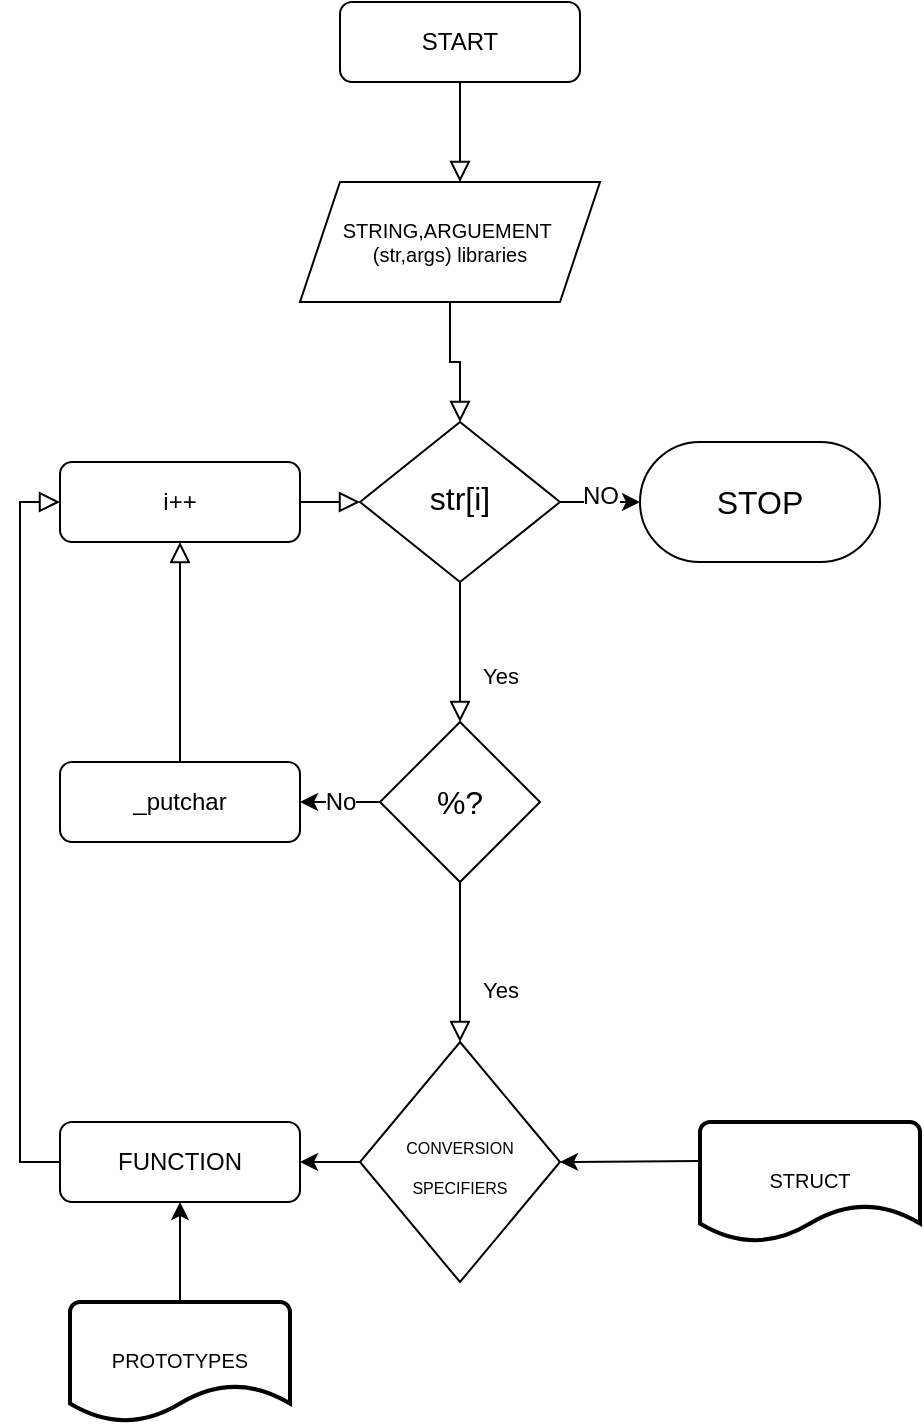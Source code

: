 <mxfile version="19.0.3" type="device"><diagram id="C5RBs43oDa-KdzZeNtuy" name="Page-1"><mxGraphModel dx="1560" dy="2417" grid="1" gridSize="10" guides="1" tooltips="1" connect="1" arrows="1" fold="1" page="1" pageScale="1" pageWidth="827" pageHeight="1169" math="0" shadow="0"><root><mxCell id="WIyWlLk6GJQsqaUBKTNV-0"/><mxCell id="WIyWlLk6GJQsqaUBKTNV-1" parent="WIyWlLk6GJQsqaUBKTNV-0"/><mxCell id="WIyWlLk6GJQsqaUBKTNV-2" value="" style="rounded=0;html=1;jettySize=auto;orthogonalLoop=1;fontSize=11;endArrow=block;endFill=0;endSize=8;strokeWidth=1;shadow=0;labelBackgroundColor=none;edgeStyle=orthogonalEdgeStyle;" parent="WIyWlLk6GJQsqaUBKTNV-1" source="WIyWlLk6GJQsqaUBKTNV-3" edge="1"><mxGeometry relative="1" as="geometry"><mxPoint x="220" y="170" as="targetPoint"/></mxGeometry></mxCell><mxCell id="WIyWlLk6GJQsqaUBKTNV-3" value="START" style="rounded=1;whiteSpace=wrap;html=1;fontSize=12;glass=0;strokeWidth=1;shadow=0;" parent="WIyWlLk6GJQsqaUBKTNV-1" vertex="1"><mxGeometry x="160" y="80" width="120" height="40" as="geometry"/></mxCell><mxCell id="WIyWlLk6GJQsqaUBKTNV-4" value="&lt;br&gt;" style="rounded=0;html=1;jettySize=auto;orthogonalLoop=1;fontSize=11;endArrow=block;endFill=0;endSize=8;strokeWidth=1;shadow=0;labelBackgroundColor=none;edgeStyle=orthogonalEdgeStyle;exitX=0.5;exitY=1;exitDx=0;exitDy=0;" parent="WIyWlLk6GJQsqaUBKTNV-1" source="aKGIsJhgaCsOidfjvKLr-0" target="WIyWlLk6GJQsqaUBKTNV-10" edge="1"><mxGeometry y="20" relative="1" as="geometry"><mxPoint as="offset"/><mxPoint x="220" y="250" as="sourcePoint"/></mxGeometry></mxCell><mxCell id="WIyWlLk6GJQsqaUBKTNV-8" value="Yes" style="rounded=0;html=1;jettySize=auto;orthogonalLoop=1;fontSize=11;endArrow=block;endFill=0;endSize=8;strokeWidth=1;shadow=0;labelBackgroundColor=none;edgeStyle=orthogonalEdgeStyle;" parent="WIyWlLk6GJQsqaUBKTNV-1" source="WIyWlLk6GJQsqaUBKTNV-10" target="aKGIsJhgaCsOidfjvKLr-5" edge="1"><mxGeometry x="0.333" y="20" relative="1" as="geometry"><mxPoint as="offset"/><mxPoint x="220" y="430" as="targetPoint"/></mxGeometry></mxCell><mxCell id="WIyWlLk6GJQsqaUBKTNV-9" value="" style="edgeStyle=orthogonalEdgeStyle;rounded=0;html=1;jettySize=auto;orthogonalLoop=1;fontSize=11;endArrow=block;endFill=0;endSize=8;strokeWidth=1;shadow=0;labelBackgroundColor=none;exitX=1;exitY=0.5;exitDx=0;exitDy=0;entryX=0;entryY=0.5;entryDx=0;entryDy=0;" parent="WIyWlLk6GJQsqaUBKTNV-1" source="WIyWlLk6GJQsqaUBKTNV-12" target="WIyWlLk6GJQsqaUBKTNV-10" edge="1"><mxGeometry y="10" relative="1" as="geometry"><mxPoint as="offset"/></mxGeometry></mxCell><mxCell id="WIyWlLk6GJQsqaUBKTNV-10" value="&lt;font style=&quot;font-size: 16px;&quot;&gt;str[i]&lt;/font&gt;" style="rhombus;whiteSpace=wrap;html=1;shadow=0;fontFamily=Helvetica;fontSize=12;align=center;strokeWidth=1;spacing=6;spacingTop=-4;" parent="WIyWlLk6GJQsqaUBKTNV-1" vertex="1"><mxGeometry x="170" y="290" width="100" height="80" as="geometry"/></mxCell><mxCell id="WIyWlLk6GJQsqaUBKTNV-12" value="i++" style="rounded=1;whiteSpace=wrap;html=1;fontSize=12;glass=0;strokeWidth=1;shadow=0;" parent="WIyWlLk6GJQsqaUBKTNV-1" vertex="1"><mxGeometry x="20" y="310" width="120" height="40" as="geometry"/></mxCell><mxCell id="aKGIsJhgaCsOidfjvKLr-0" value="&lt;div style=&quot;font-size: 10px;&quot;&gt;&lt;span style=&quot;background-color: initial;&quot;&gt;&lt;font style=&quot;font-size: 10px;&quot;&gt;STRING,ARGUEMENT&amp;nbsp;&lt;/font&gt;&lt;/span&gt;&lt;/div&gt;&lt;div style=&quot;font-size: 10px;&quot;&gt;&lt;font style=&quot;font-size: 10px;&quot;&gt;&lt;span style=&quot;background-color: initial;&quot;&gt;(str,args)&amp;nbsp;&lt;/span&gt;&lt;span style=&quot;background-color: initial;&quot;&gt;libraries&lt;/span&gt;&lt;/font&gt;&lt;/div&gt;" style="shape=parallelogram;perimeter=parallelogramPerimeter;whiteSpace=wrap;html=1;fixedSize=1;align=center;" vertex="1" parent="WIyWlLk6GJQsqaUBKTNV-1"><mxGeometry x="140" y="170" width="150" height="60" as="geometry"/></mxCell><mxCell id="aKGIsJhgaCsOidfjvKLr-1" value="&lt;div style=&quot;&quot;&gt;&lt;span style=&quot;background-color: initial; line-height: 0.7;&quot;&gt;&lt;font style=&quot;font-size: 10px;&quot;&gt;STRUCT&lt;/font&gt;&lt;/span&gt;&lt;/div&gt;" style="strokeWidth=2;html=1;shape=mxgraph.flowchart.document2;whiteSpace=wrap;size=0.308;fontSize=7;align=center;" vertex="1" parent="WIyWlLk6GJQsqaUBKTNV-1"><mxGeometry x="340" y="640" width="110" height="60" as="geometry"/></mxCell><mxCell id="aKGIsJhgaCsOidfjvKLr-2" value="&lt;font style=&quot;font-size: 16px;&quot;&gt;STOP&lt;/font&gt;" style="rounded=1;whiteSpace=wrap;html=1;fontSize=7;arcSize=50;" vertex="1" parent="WIyWlLk6GJQsqaUBKTNV-1"><mxGeometry x="310" y="300" width="120" height="60" as="geometry"/></mxCell><mxCell id="aKGIsJhgaCsOidfjvKLr-3" value="" style="endArrow=classic;html=1;rounded=0;fontSize=7;entryX=0;entryY=0.5;entryDx=0;entryDy=0;exitX=1;exitY=0.5;exitDx=0;exitDy=0;" edge="1" parent="WIyWlLk6GJQsqaUBKTNV-1" source="WIyWlLk6GJQsqaUBKTNV-10" target="aKGIsJhgaCsOidfjvKLr-2"><mxGeometry width="50" height="50" relative="1" as="geometry"><mxPoint x="240" y="400" as="sourcePoint"/><mxPoint x="240" y="350" as="targetPoint"/></mxGeometry></mxCell><mxCell id="aKGIsJhgaCsOidfjvKLr-4" value="&lt;font style=&quot;font-size: 12px;&quot;&gt;NO&lt;br&gt;&lt;/font&gt;" style="edgeLabel;html=1;align=center;verticalAlign=middle;resizable=0;points=[];fontSize=7;" vertex="1" connectable="0" parent="aKGIsJhgaCsOidfjvKLr-3"><mxGeometry x="-0.058" y="3" relative="1" as="geometry"><mxPoint x="1" as="offset"/></mxGeometry></mxCell><mxCell id="aKGIsJhgaCsOidfjvKLr-5" value="%?" style="rhombus;whiteSpace=wrap;html=1;fontSize=16;" vertex="1" parent="WIyWlLk6GJQsqaUBKTNV-1"><mxGeometry x="180" y="440" width="80" height="80" as="geometry"/></mxCell><mxCell id="aKGIsJhgaCsOidfjvKLr-6" value="Yes" style="rounded=0;html=1;jettySize=auto;orthogonalLoop=1;fontSize=11;endArrow=block;endFill=0;endSize=8;strokeWidth=1;shadow=0;labelBackgroundColor=none;edgeStyle=orthogonalEdgeStyle;exitX=0.5;exitY=1;exitDx=0;exitDy=0;" edge="1" parent="WIyWlLk6GJQsqaUBKTNV-1" target="aKGIsJhgaCsOidfjvKLr-7" source="aKGIsJhgaCsOidfjvKLr-5"><mxGeometry x="0.333" y="20" relative="1" as="geometry"><mxPoint as="offset"/><mxPoint x="220" y="530" as="sourcePoint"/><mxPoint x="220" y="570" as="targetPoint"/></mxGeometry></mxCell><mxCell id="aKGIsJhgaCsOidfjvKLr-19" style="edgeStyle=orthogonalEdgeStyle;rounded=0;orthogonalLoop=1;jettySize=auto;html=1;exitX=0;exitY=0.5;exitDx=0;exitDy=0;entryX=1;entryY=0.5;entryDx=0;entryDy=0;fontSize=12;" edge="1" parent="WIyWlLk6GJQsqaUBKTNV-1" source="aKGIsJhgaCsOidfjvKLr-7" target="aKGIsJhgaCsOidfjvKLr-10"><mxGeometry relative="1" as="geometry"/></mxCell><mxCell id="aKGIsJhgaCsOidfjvKLr-7" value="&lt;font style=&quot;font-size: 8px;&quot;&gt;CONVERSION&lt;br&gt;SPECIFIERS&lt;br&gt;&lt;/font&gt;" style="rhombus;whiteSpace=wrap;html=1;fontSize=16;" vertex="1" parent="WIyWlLk6GJQsqaUBKTNV-1"><mxGeometry x="170" y="600" width="100" height="120" as="geometry"/></mxCell><mxCell id="aKGIsJhgaCsOidfjvKLr-8" value="" style="endArrow=classic;html=1;rounded=0;fontSize=16;entryX=1;entryY=0.5;entryDx=0;entryDy=0;exitX=0.002;exitY=0.326;exitDx=0;exitDy=0;exitPerimeter=0;" edge="1" parent="WIyWlLk6GJQsqaUBKTNV-1" source="aKGIsJhgaCsOidfjvKLr-1" target="aKGIsJhgaCsOidfjvKLr-7"><mxGeometry width="50" height="50" relative="1" as="geometry"><mxPoint x="280" y="630" as="sourcePoint"/><mxPoint x="330" y="580" as="targetPoint"/></mxGeometry></mxCell><mxCell id="aKGIsJhgaCsOidfjvKLr-9" value="_putchar" style="rounded=1;whiteSpace=wrap;html=1;fontSize=12;glass=0;strokeWidth=1;shadow=0;" vertex="1" parent="WIyWlLk6GJQsqaUBKTNV-1"><mxGeometry x="20" y="460" width="120" height="40" as="geometry"/></mxCell><mxCell id="aKGIsJhgaCsOidfjvKLr-10" value="FUNCTION" style="rounded=1;whiteSpace=wrap;html=1;fontSize=12;glass=0;strokeWidth=1;shadow=0;" vertex="1" parent="WIyWlLk6GJQsqaUBKTNV-1"><mxGeometry x="20" y="640" width="120" height="40" as="geometry"/></mxCell><mxCell id="aKGIsJhgaCsOidfjvKLr-18" style="edgeStyle=orthogonalEdgeStyle;rounded=0;orthogonalLoop=1;jettySize=auto;html=1;exitX=0.5;exitY=0;exitDx=0;exitDy=0;exitPerimeter=0;entryX=0.5;entryY=1;entryDx=0;entryDy=0;fontSize=12;" edge="1" parent="WIyWlLk6GJQsqaUBKTNV-1" source="aKGIsJhgaCsOidfjvKLr-11" target="aKGIsJhgaCsOidfjvKLr-10"><mxGeometry relative="1" as="geometry"/></mxCell><mxCell id="aKGIsJhgaCsOidfjvKLr-11" value="&lt;div style=&quot;&quot;&gt;&lt;span style=&quot;background-color: initial; line-height: 0.7;&quot;&gt;&lt;font style=&quot;font-size: 10px;&quot;&gt;PROTOTYPES&lt;/font&gt;&lt;/span&gt;&lt;/div&gt;" style="strokeWidth=2;html=1;shape=mxgraph.flowchart.document2;whiteSpace=wrap;size=0.308;fontSize=7;align=center;" vertex="1" parent="WIyWlLk6GJQsqaUBKTNV-1"><mxGeometry x="25" y="730" width="110" height="60" as="geometry"/></mxCell><mxCell id="aKGIsJhgaCsOidfjvKLr-12" value="&lt;font style=&quot;font-size: 12px;&quot;&gt;No&lt;/font&gt;" style="endArrow=classic;html=1;rounded=0;fontSize=8;entryX=1;entryY=0.5;entryDx=0;entryDy=0;exitX=0;exitY=0.5;exitDx=0;exitDy=0;" edge="1" parent="WIyWlLk6GJQsqaUBKTNV-1" source="aKGIsJhgaCsOidfjvKLr-5" target="aKGIsJhgaCsOidfjvKLr-9"><mxGeometry width="50" height="50" relative="1" as="geometry"><mxPoint x="110" y="360" as="sourcePoint"/><mxPoint x="160" y="310" as="targetPoint"/></mxGeometry></mxCell><mxCell id="aKGIsJhgaCsOidfjvKLr-15" value="" style="edgeStyle=orthogonalEdgeStyle;rounded=0;html=1;jettySize=auto;orthogonalLoop=1;fontSize=11;endArrow=block;endFill=0;endSize=8;strokeWidth=1;shadow=0;labelBackgroundColor=none;exitX=0.5;exitY=0;exitDx=0;exitDy=0;entryX=0.5;entryY=1;entryDx=0;entryDy=0;" edge="1" parent="WIyWlLk6GJQsqaUBKTNV-1" source="aKGIsJhgaCsOidfjvKLr-9" target="WIyWlLk6GJQsqaUBKTNV-12"><mxGeometry y="10" relative="1" as="geometry"><mxPoint as="offset"/><mxPoint x="150" y="340" as="sourcePoint"/><mxPoint x="110" y="360" as="targetPoint"/></mxGeometry></mxCell><mxCell id="aKGIsJhgaCsOidfjvKLr-16" value="" style="edgeStyle=orthogonalEdgeStyle;rounded=0;html=1;jettySize=auto;orthogonalLoop=1;fontSize=11;endArrow=block;endFill=0;endSize=8;strokeWidth=1;shadow=0;labelBackgroundColor=none;exitX=0;exitY=0.5;exitDx=0;exitDy=0;entryX=0;entryY=0.5;entryDx=0;entryDy=0;" edge="1" parent="WIyWlLk6GJQsqaUBKTNV-1" source="aKGIsJhgaCsOidfjvKLr-10" target="WIyWlLk6GJQsqaUBKTNV-12"><mxGeometry relative="1" as="geometry"><mxPoint x="90" y="470.0" as="sourcePoint"/><mxPoint x="20" y="330" as="targetPoint"/></mxGeometry></mxCell></root></mxGraphModel></diagram></mxfile>